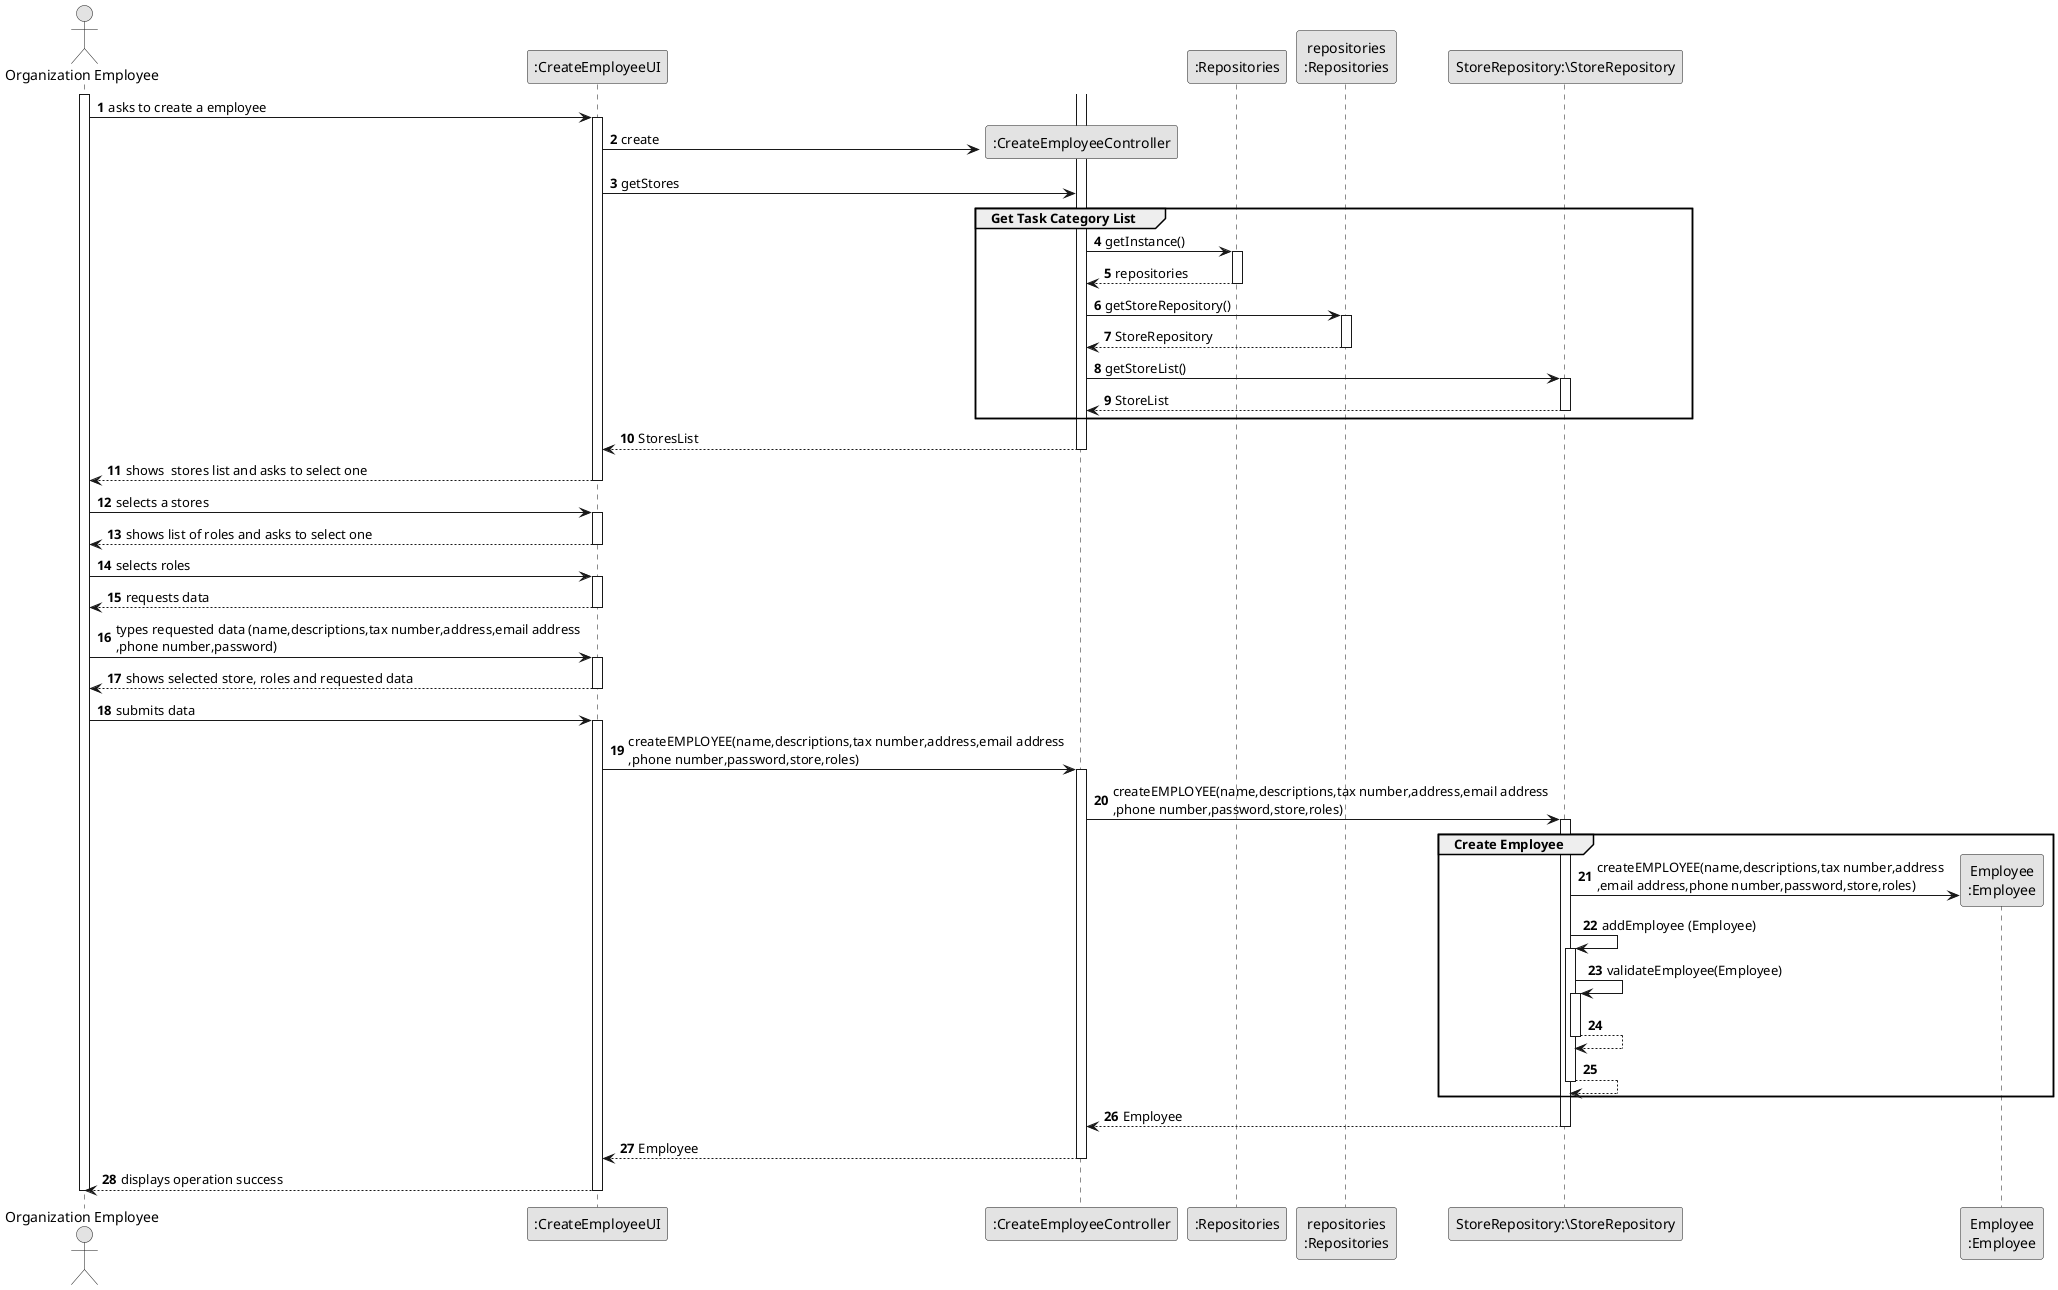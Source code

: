 @startuml
skinparam monochrome true
skinparam packageStyle rectangle
skinparam shadowing false

autonumber

'hide footbox
actor "Organization Employee" as ADM
participant ":CreateEmployeeUI" as UI
participant ":CreateEmployeeController" as CTRL
participant ":Repositories" as RepositorySingleton
participant "repositories\n:Repositories" as PLAT
participant "StoreRepository:\StoreRepository" as StoreRepository
participant "Employee\n:Employee" as TAREFA

activate ADM

    ADM -> UI : asks to create a employee

    activate UI

        UI -> CTRL** : create
        UI -> CTRL : getStores

group Get Task Category List


            CTRL -> RepositorySingleton : getInstance()
            activate RepositorySingleton

                RepositorySingleton --> CTRL: repositories
            deactivate RepositorySingleton

            CTRL -> PLAT : getStoreRepository()
            activate PLAT

                PLAT --> CTRL: StoreRepository
            deactivate PLAT

            CTRL -> StoreRepository : getStoreList()
            activate StoreRepository

                StoreRepository --> CTRL : StoreList
            deactivate StoreRepository


    end

        activate CTRL

            CTRL --> UI : StoresList
        deactivate CTRL

        UI --> ADM : shows  stores list and asks to select one
    deactivate UI
    ADM -> UI : selects a stores

    activate UI

    UI --> ADM : shows list of roles and asks to select one


    deactivate UI
    ADM -> UI : selects roles
        activate UI

            UI --> ADM : requests data
        deactivate UI
        ADM -> UI : types requested data (name,descriptions,tax number,address,email address\n,phone number,password)
        activate UI

        UI --> ADM : shows selected store, roles and requested data
        deactivate UI
        ADM -> UI : submits data
     activate UI

     UI -> CTRL : createEMPLOYEE(name,descriptions,tax number,address,email address\n,phone number,password,store,roles)
    activate CTRL

      CTRL -> StoreRepository: createEMPLOYEE(name,descriptions,tax number,address,email address\n,phone number,password,store,roles)
                 activate StoreRepository

                       group Create Employee

                             StoreRepository -> TAREFA**: createEMPLOYEE(name,descriptions,tax number,address\n,email address,phone number,password,store,roles)
                             StoreRepository -> StoreRepository: addEmployee (Employee)

                             activate StoreRepository
                                 StoreRepository -> StoreRepository: validateEmployee(Employee)
                                 activate StoreRepository
                                     StoreRepository --> StoreRepository
                                 deactivate StoreRepository

                                 StoreRepository --> StoreRepository
                             deactivate StoreRepository
                         end

                     StoreRepository --> CTRL : Employee
                 deactivate StoreRepository
                CTRL --> UI: Employee
              deactivate CTRL
              UI --> ADM: displays operation success
      deactivate UI

deactivate ADM

@enduml